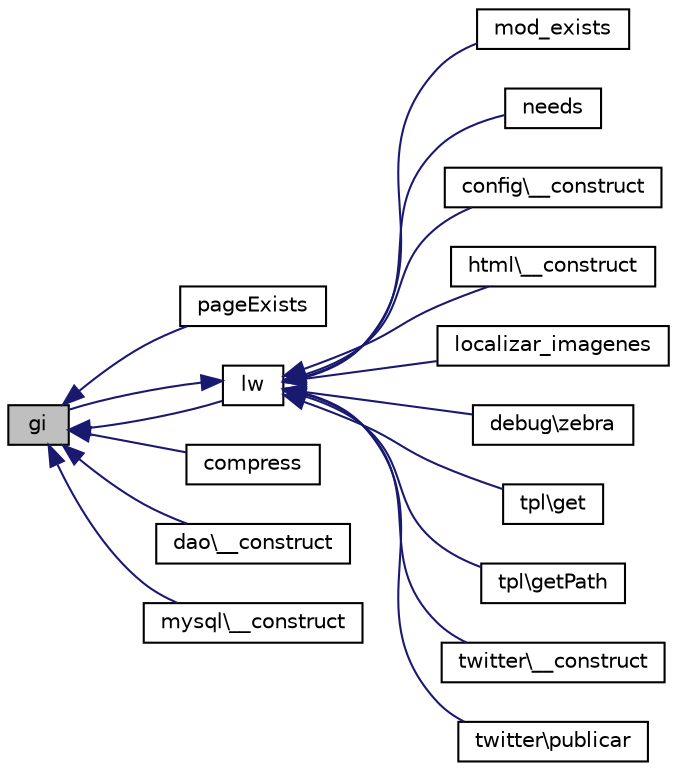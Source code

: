 digraph "gi"
{
  edge [fontname="Helvetica",fontsize="10",labelfontname="Helvetica",labelfontsize="10"];
  node [fontname="Helvetica",fontsize="10",shape=record];
  rankdir="LR";
  Node1 [label="gi",height=0.2,width=0.4,color="black", fillcolor="grey75", style="filled" fontcolor="black"];
  Node1 -> Node2 [dir="back",color="midnightblue",fontsize="10",style="solid"];
  Node2 [label="pageExists",height=0.2,width=0.4,color="black", fillcolor="white", style="filled",URL="$d1/de5/classlw.html#a373d0d56d75bed4f27708430d94c1895"];
  Node1 -> Node3 [dir="back",color="midnightblue",fontsize="10",style="solid"];
  Node3 [label="lw",height=0.2,width=0.4,color="black", fillcolor="white", style="filled",URL="$df/dfd/core_2leafwork_8php.html#a471b391fa50a15b9d3e9d63d0a3dac27"];
  Node3 -> Node1 [dir="back",color="midnightblue",fontsize="10",style="solid"];
  Node3 -> Node4 [dir="back",color="midnightblue",fontsize="10",style="solid"];
  Node4 [label="mod_exists",height=0.2,width=0.4,color="black", fillcolor="white", style="filled",URL="$d1/de5/classlw.html#aba61508ddf1137390531f5df811276a4"];
  Node3 -> Node5 [dir="back",color="midnightblue",fontsize="10",style="solid"];
  Node5 [label="needs",height=0.2,width=0.4,color="black", fillcolor="white", style="filled",URL="$df/dfd/core_2leafwork_8php.html#adcaf2d4b67f681ea3e30f0dc753ffc3d"];
  Node3 -> Node6 [dir="back",color="midnightblue",fontsize="10",style="solid"];
  Node6 [label="config\\__construct",height=0.2,width=0.4,color="black", fillcolor="white", style="filled",URL="$dc/dd1/classconfig.html#a095c5d389db211932136b53f25f39685"];
  Node3 -> Node7 [dir="back",color="midnightblue",fontsize="10",style="solid"];
  Node7 [label="html\\__construct",height=0.2,width=0.4,color="black", fillcolor="white", style="filled",URL="$d9/d2a/classhtml.html#a095c5d389db211932136b53f25f39685"];
  Node3 -> Node8 [dir="back",color="midnightblue",fontsize="10",style="solid"];
  Node8 [label="localizar_imagenes",height=0.2,width=0.4,color="black", fillcolor="white", style="filled",URL="$d7/dfb/css__compressor_8php.html#a038ed1c66ff65337c153d206e6258fe8"];
  Node3 -> Node9 [dir="back",color="midnightblue",fontsize="10",style="solid"];
  Node9 [label="debug\\zebra",height=0.2,width=0.4,color="black", fillcolor="white", style="filled",URL="$d4/d16/classdebug.html#a6472998e0c4b13f59a2b00473032dc15"];
  Node3 -> Node10 [dir="back",color="midnightblue",fontsize="10",style="solid"];
  Node10 [label="tpl\\get",height=0.2,width=0.4,color="black", fillcolor="white", style="filled",URL="$dc/d1b/classtpl.html#aa894a674f303f1f4d88d86b3e2dae068"];
  Node3 -> Node11 [dir="back",color="midnightblue",fontsize="10",style="solid"];
  Node11 [label="tpl\\getPath",height=0.2,width=0.4,color="black", fillcolor="white", style="filled",URL="$dc/d1b/classtpl.html#a30c5c67b2bf8e2e2ccc7e361faa20afe"];
  Node3 -> Node12 [dir="back",color="midnightblue",fontsize="10",style="solid"];
  Node12 [label="twitter\\__construct",height=0.2,width=0.4,color="black", fillcolor="white", style="filled",URL="$db/d38/classtwitter.html#a095c5d389db211932136b53f25f39685"];
  Node3 -> Node13 [dir="back",color="midnightblue",fontsize="10",style="solid"];
  Node13 [label="twitter\\publicar",height=0.2,width=0.4,color="black", fillcolor="white", style="filled",URL="$db/d38/classtwitter.html#a03152964b365754fcf7e76902762da37"];
  Node1 -> Node14 [dir="back",color="midnightblue",fontsize="10",style="solid"];
  Node14 [label="compress",height=0.2,width=0.4,color="black", fillcolor="white", style="filled",URL="$d7/dfb/css__compressor_8php.html#aa258b37cddeda5e6637303fe9acd0604"];
  Node1 -> Node15 [dir="back",color="midnightblue",fontsize="10",style="solid"];
  Node15 [label="dao\\__construct",height=0.2,width=0.4,color="black", fillcolor="white", style="filled",URL="$d9/d70/classdao.html#a095c5d389db211932136b53f25f39685"];
  Node1 -> Node16 [dir="back",color="midnightblue",fontsize="10",style="solid"];
  Node16 [label="mysql\\__construct",height=0.2,width=0.4,color="black", fillcolor="white", style="filled",URL="$dd/d55/classmysql.html#a095c5d389db211932136b53f25f39685"];
}
